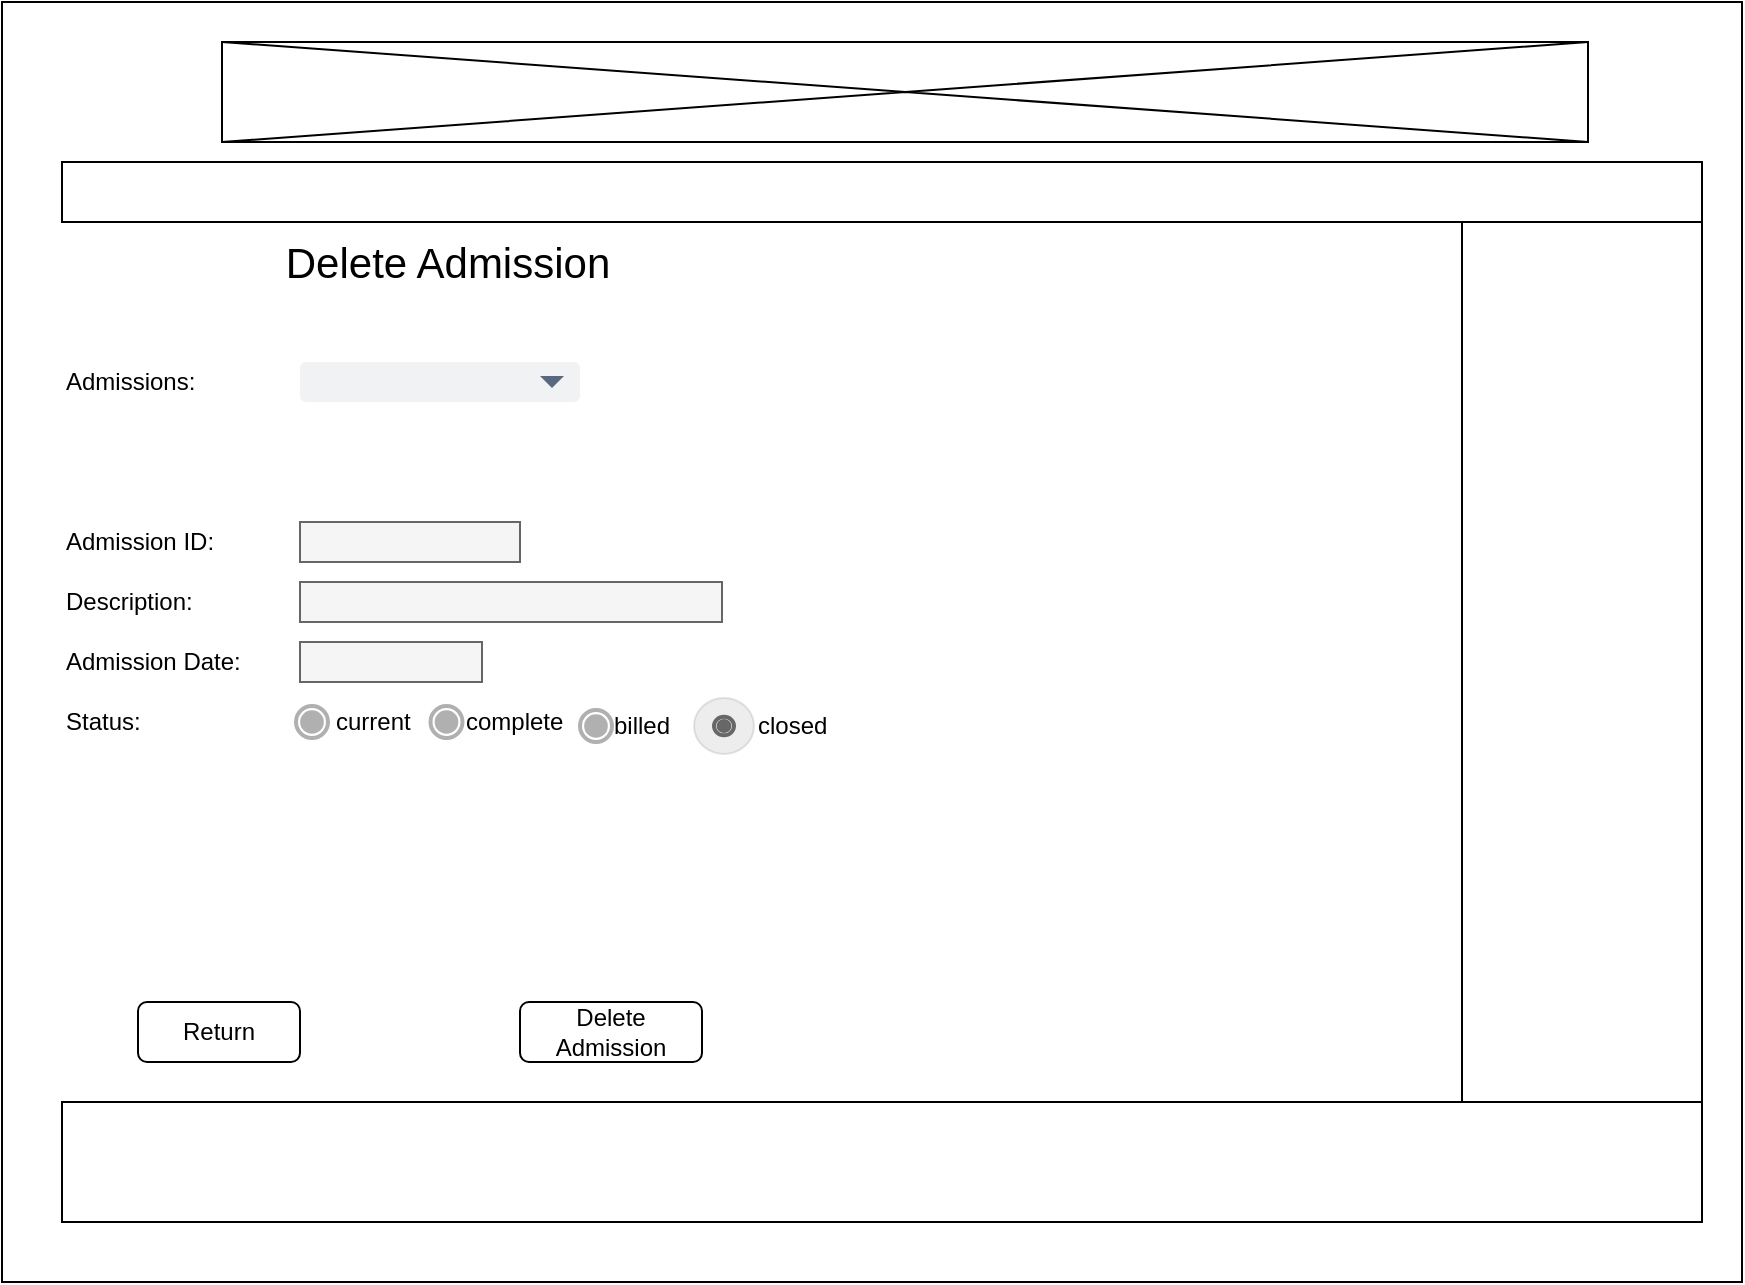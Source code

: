 <mxfile version="13.1.3" type="device"><diagram id="1YkI7vpGLnQMdDpPqS0r" name="Page-1"><mxGraphModel dx="1038" dy="1717" grid="1" gridSize="10" guides="1" tooltips="1" connect="1" arrows="1" fold="1" page="1" pageScale="1" pageWidth="827" pageHeight="1169" math="0" shadow="0"><root><mxCell id="0"/><mxCell id="1" parent="0"/><mxCell id="_WemFx8HUvjnaBemNZOk-2" value="" style="rounded=0;whiteSpace=wrap;html=1;" parent="1" vertex="1"><mxGeometry x="210" y="-50" width="870" height="640" as="geometry"/></mxCell><mxCell id="_WemFx8HUvjnaBemNZOk-3" value="Delete Admission" style="text;html=1;strokeColor=none;fillColor=none;align=center;verticalAlign=middle;whiteSpace=wrap;rounded=0;fontSize=21;" parent="1" vertex="1"><mxGeometry x="344.5" y="70" width="175.5" height="20" as="geometry"/></mxCell><mxCell id="_WemFx8HUvjnaBemNZOk-4" value="" style="rounded=0;whiteSpace=wrap;html=1;fillColor=#f5f5f5;strokeColor=#666666;fontColor=#333333;" parent="1" vertex="1"><mxGeometry x="359" y="210" width="110" height="20" as="geometry"/></mxCell><mxCell id="_WemFx8HUvjnaBemNZOk-5" value="Admissions:" style="text;html=1;strokeColor=none;fillColor=none;align=left;verticalAlign=middle;whiteSpace=wrap;rounded=0;" parent="1" vertex="1"><mxGeometry x="240" y="130" width="100" height="20" as="geometry"/></mxCell><mxCell id="_WemFx8HUvjnaBemNZOk-6" value="" style="rounded=0;whiteSpace=wrap;html=1;fillColor=#f5f5f5;strokeColor=#666666;fontColor=#333333;" parent="1" vertex="1"><mxGeometry x="359" y="240" width="211" height="20" as="geometry"/></mxCell><mxCell id="_WemFx8HUvjnaBemNZOk-7" value="" style="rounded=0;whiteSpace=wrap;html=1;fillColor=#f5f5f5;strokeColor=#666666;fontColor=#333333;" parent="1" vertex="1"><mxGeometry x="359" y="270" width="91" height="20" as="geometry"/></mxCell><mxCell id="_WemFx8HUvjnaBemNZOk-14" value="Description:" style="text;html=1;strokeColor=none;fillColor=none;align=left;verticalAlign=middle;whiteSpace=wrap;rounded=0;" parent="1" vertex="1"><mxGeometry x="240" y="240" width="100" height="20" as="geometry"/></mxCell><mxCell id="_WemFx8HUvjnaBemNZOk-15" value="Admission Date:" style="text;html=1;strokeColor=none;fillColor=none;align=left;verticalAlign=middle;whiteSpace=wrap;rounded=0;" parent="1" vertex="1"><mxGeometry x="240" y="270" width="100" height="20" as="geometry"/></mxCell><mxCell id="_WemFx8HUvjnaBemNZOk-25" value="Delete Admission" style="rounded=1;whiteSpace=wrap;html=1;align=center;" parent="1" vertex="1"><mxGeometry x="469" y="450" width="91" height="30" as="geometry"/></mxCell><mxCell id="_WemFx8HUvjnaBemNZOk-26" value="Return" style="rounded=1;whiteSpace=wrap;html=1;align=center;" parent="1" vertex="1"><mxGeometry x="278" y="450" width="81" height="30" as="geometry"/></mxCell><mxCell id="YRJJ5STQTICzV0nsaQ2i-1" value="" style="rounded=0;whiteSpace=wrap;html=1;fontSize=21;align=center;" parent="1" vertex="1"><mxGeometry x="940" y="60" width="120" height="440" as="geometry"/></mxCell><mxCell id="YRJJ5STQTICzV0nsaQ2i-2" value="" style="rounded=0;whiteSpace=wrap;html=1;fontSize=21;align=center;" parent="1" vertex="1"><mxGeometry x="240" y="30" width="820" height="30" as="geometry"/></mxCell><mxCell id="YRJJ5STQTICzV0nsaQ2i-4" value="" style="rounded=0;whiteSpace=wrap;html=1;fontSize=21;align=center;" parent="1" vertex="1"><mxGeometry x="240" y="500" width="820" height="60" as="geometry"/></mxCell><mxCell id="YRJJ5STQTICzV0nsaQ2i-7" value="" style="verticalLabelPosition=bottom;html=1;verticalAlign=top;align=center;shape=mxgraph.floorplan.elevator;fontSize=21;" parent="1" vertex="1"><mxGeometry x="320" y="-30" width="683" height="50" as="geometry"/></mxCell><mxCell id="a8d8BLS-Thd1iq4dvDxl-1" value="" style="rounded=1;fillColor=#F1F2F4;strokeColor=none;html=1;fontColor=#596780;align=left;fontSize=12;spacingLeft=10" parent="1" vertex="1"><mxGeometry x="359" y="130" width="140" height="20" as="geometry"/></mxCell><mxCell id="a8d8BLS-Thd1iq4dvDxl-2" value="" style="shape=triangle;direction=south;fillColor=#596780;strokeColor=none;html=1" parent="a8d8BLS-Thd1iq4dvDxl-1" vertex="1"><mxGeometry x="1" y="0.5" width="12" height="6" relative="1" as="geometry"><mxPoint x="-20" y="-3" as="offset"/></mxGeometry></mxCell><mxCell id="a8d8BLS-Thd1iq4dvDxl-3" value="Status:" style="text;html=1;strokeColor=none;fillColor=none;align=left;verticalAlign=middle;whiteSpace=wrap;rounded=0;" parent="1" vertex="1"><mxGeometry x="240" y="300" width="100" height="20" as="geometry"/></mxCell><mxCell id="UlkPD7uKfuMWuIV0fSoa-1" value="Admission ID:" style="text;html=1;strokeColor=none;fillColor=none;align=left;verticalAlign=middle;whiteSpace=wrap;rounded=0;" vertex="1" parent="1"><mxGeometry x="240" y="210" width="100" height="20" as="geometry"/></mxCell><mxCell id="UlkPD7uKfuMWuIV0fSoa-2" value="" style="dashed=0;labelPosition=right;align=left;shape=mxgraph.gmdl.radiobutton;strokeColor=#B0B0B0;fillColor=#B0B0B0;strokeWidth=2;aspect=fixed;" vertex="1" parent="1"><mxGeometry x="499" y="304" width="16" height="16" as="geometry"/></mxCell><mxCell id="UlkPD7uKfuMWuIV0fSoa-6" value="current" style="text;html=1;strokeColor=none;fillColor=none;align=left;verticalAlign=middle;whiteSpace=wrap;rounded=0;" vertex="1" parent="1"><mxGeometry x="375" y="300" width="45.75" height="20" as="geometry"/></mxCell><mxCell id="UlkPD7uKfuMWuIV0fSoa-7" value="complete" style="text;html=1;strokeColor=none;fillColor=none;align=left;verticalAlign=middle;whiteSpace=wrap;rounded=0;" vertex="1" parent="1"><mxGeometry x="440.25" y="300" width="45.75" height="20" as="geometry"/></mxCell><mxCell id="UlkPD7uKfuMWuIV0fSoa-8" value="billed" style="text;html=1;strokeColor=none;fillColor=none;align=left;verticalAlign=middle;whiteSpace=wrap;rounded=0;" vertex="1" parent="1"><mxGeometry x="514.25" y="302" width="45.75" height="20" as="geometry"/></mxCell><mxCell id="UlkPD7uKfuMWuIV0fSoa-9" value="closed" style="text;html=1;strokeColor=none;fillColor=none;align=left;verticalAlign=middle;whiteSpace=wrap;rounded=0;" vertex="1" parent="1"><mxGeometry x="586" y="302" width="45.75" height="20" as="geometry"/></mxCell><mxCell id="UlkPD7uKfuMWuIV0fSoa-16" value="" style="dashed=0;labelPosition=right;align=left;shape=mxgraph.gmdl.radiobutton;strokeColor=#B0B0B0;fillColor=#B0B0B0;strokeWidth=2;aspect=fixed;" vertex="1" parent="1"><mxGeometry x="424.25" y="302" width="16" height="16" as="geometry"/></mxCell><mxCell id="UlkPD7uKfuMWuIV0fSoa-17" value="" style="dashed=0;labelPosition=right;align=left;shape=mxgraph.gmdl.radiobutton;strokeColor=#B0B0B0;fillColor=#B0B0B0;strokeWidth=2;aspect=fixed;" vertex="1" parent="1"><mxGeometry x="357" y="302" width="16" height="16" as="geometry"/></mxCell><mxCell id="UlkPD7uKfuMWuIV0fSoa-19" value="" style="shape=ellipse;labelPosition=right;align=left;opacity=10;fillColor=#4F4F4F;strokeColor=#000000;fontColor=#333333;" vertex="1" parent="1"><mxGeometry x="556" y="298" width="30" height="28" as="geometry"/></mxCell><mxCell id="UlkPD7uKfuMWuIV0fSoa-20" value="" style="dashed=0;labelPosition=right;align=left;shape=mxgraph.gmdl.radiobutton;strokeColor=#676767;fillColor=#676767;strokeWidth=2;" vertex="1" parent="UlkPD7uKfuMWuIV0fSoa-19"><mxGeometry x="10" y="9.333" width="10" height="9.333" as="geometry"/></mxCell></root></mxGraphModel></diagram></mxfile>